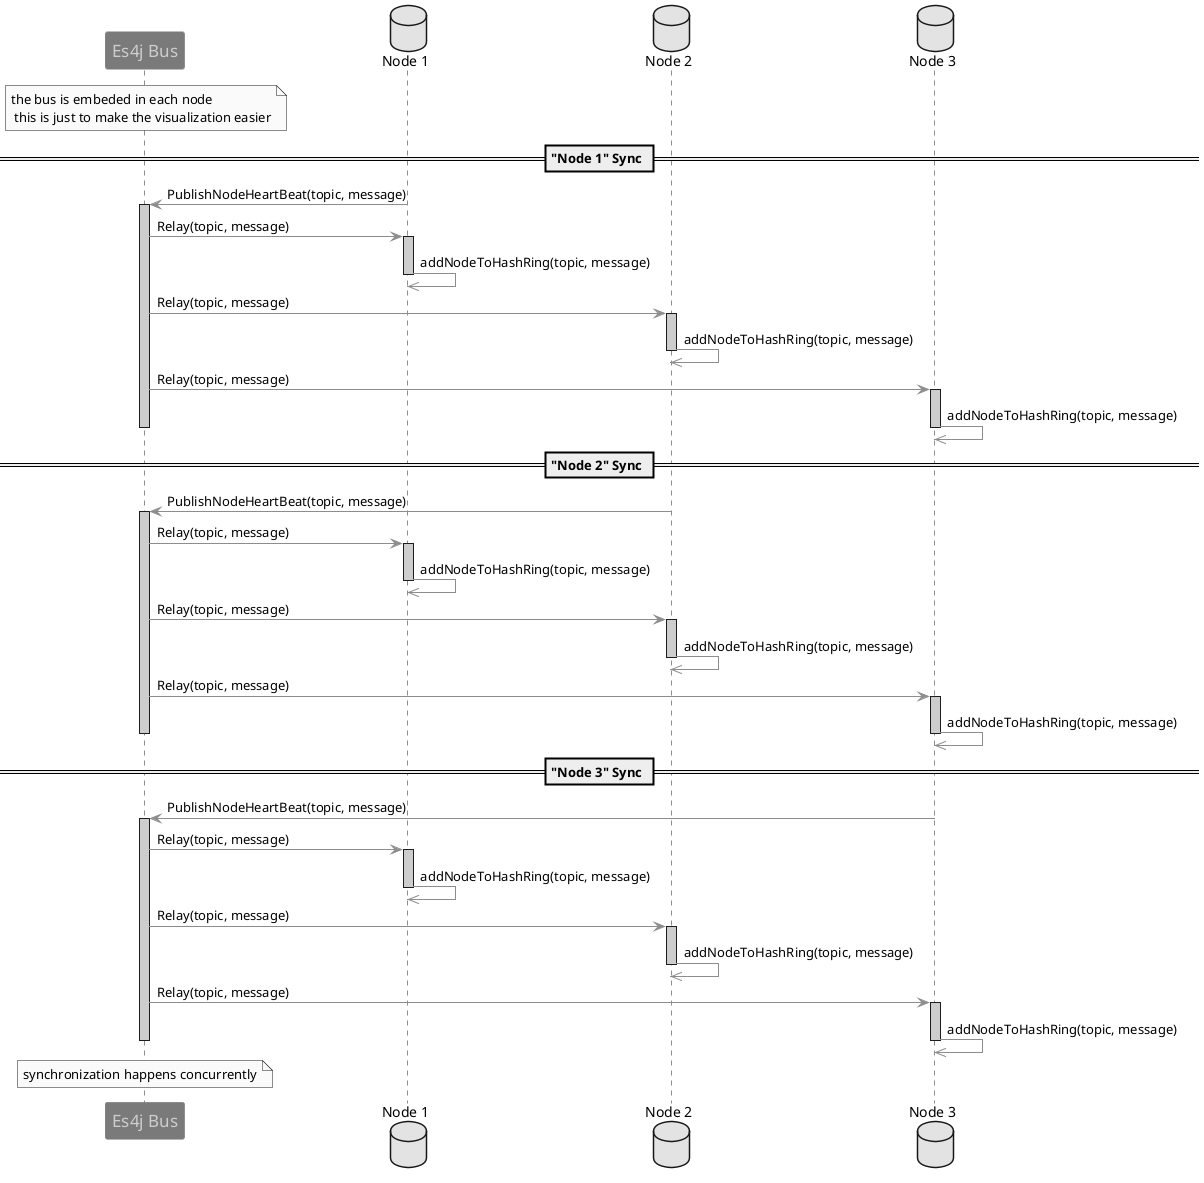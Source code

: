 @startuml
skinparam sequence {
    ArrowColor DeepSkyBlue
    ActorBorderColor DeepSkyBlue
    LifeLineBorderColor blue
    LifeLineBackgroundColor #A9DCDF
    ParticipantBorderColor DeepSkyBlue
    ParticipantBackgroundColor DodgerBlue
    ParticipantFontName Impact
    ParticipantFontSize 17
    ParticipantFontColor #A9DCDF
    ActorBackgroundColor aqua
    ActorFontColor DeepSkyBlue
    ActorFontSize 17
    ActorFontName Aapex
}
!define DEFAULT_MONO_FONT_SIZE 14

skinparam monochrome true

participant "Es4j Bus" as LB
note over LB: the bus is embeded in each node \n this is just to make the visualization easier
database "Node 1" as N1
database "Node 2" as N2
database "Node 3" as N3
== "Node 1" Sync ==

N1 -> LB : PublishNodeHeartBeat(topic, message)
activate LB
LB -> N1 : Relay(topic, message)
activate N1
N1 ->> N1 : addNodeToHashRing(topic, message)
deactivate N1

LB -> N2 : Relay(topic, message)
activate N2
N2 ->> N2 : addNodeToHashRing(topic, message)
deactivate N2

LB -> N3 : Relay(topic, message)
activate N3
N3 ->> N3 : addNodeToHashRing(topic, message)
deactivate N3

deactivate LB

== "Node 2" Sync ==

N2 -> LB : PublishNodeHeartBeat(topic, message)
activate LB

LB -> N1 : Relay(topic, message)
activate N1
N1 ->> N1 : addNodeToHashRing(topic, message)
deactivate N1

LB -> N2 : Relay(topic, message)
activate N2
N2 ->> N2 : addNodeToHashRing(topic, message)
deactivate N2

LB -> N3 : Relay(topic, message)
activate N3
N3 ->> N3 : addNodeToHashRing(topic, message)
deactivate N3

deactivate LB


== "Node 3" Sync ==

N3 -> LB : PublishNodeHeartBeat(topic, message)
activate LB

LB -> N1 : Relay(topic, message)
activate N1
N1 ->> N1 : addNodeToHashRing(topic, message)
deactivate N1

LB -> N2 : Relay(topic, message)
activate N2
N2 ->> N2 : addNodeToHashRing(topic, message)
deactivate N2

LB -> N3 : Relay(topic, message)
activate N3
N3 ->> N3 : addNodeToHashRing(topic, message)
deactivate N3

deactivate LB

note over LB: synchronization happens concurrently

@enduml
